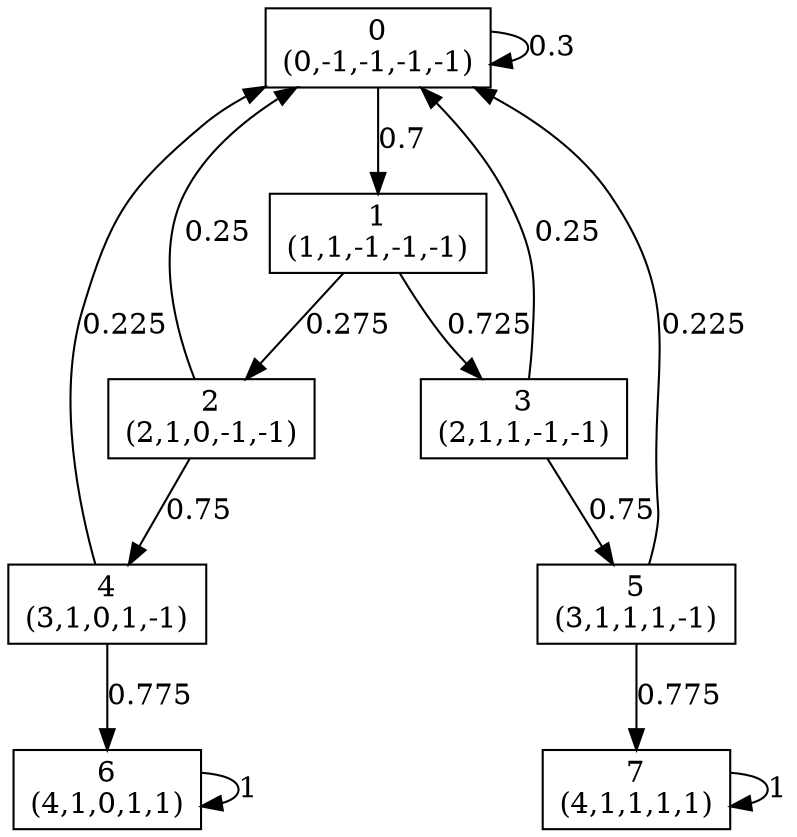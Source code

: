 digraph P {
node [shape=box];
0 -> 0 [ label="0.3" ];
0 -> 1 [ label="0.7" ];
1 -> 2 [ label="0.275" ];
1 -> 3 [ label="0.725" ];
2 -> 0 [ label="0.25" ];
2 -> 4 [ label="0.75" ];
3 -> 0 [ label="0.25" ];
3 -> 5 [ label="0.75" ];
4 -> 0 [ label="0.225" ];
4 -> 6 [ label="0.775" ];
5 -> 0 [ label="0.225" ];
5 -> 7 [ label="0.775" ];
6 -> 6 [ label="1" ];
7 -> 7 [ label="1" ];
0 [label="0\n(0,-1,-1,-1,-1)"];
1 [label="1\n(1,1,-1,-1,-1)"];
2 [label="2\n(2,1,0,-1,-1)"];
3 [label="3\n(2,1,1,-1,-1)"];
4 [label="4\n(3,1,0,1,-1)"];
5 [label="5\n(3,1,1,1,-1)"];
6 [label="6\n(4,1,0,1,1)"];
7 [label="7\n(4,1,1,1,1)"];
}
